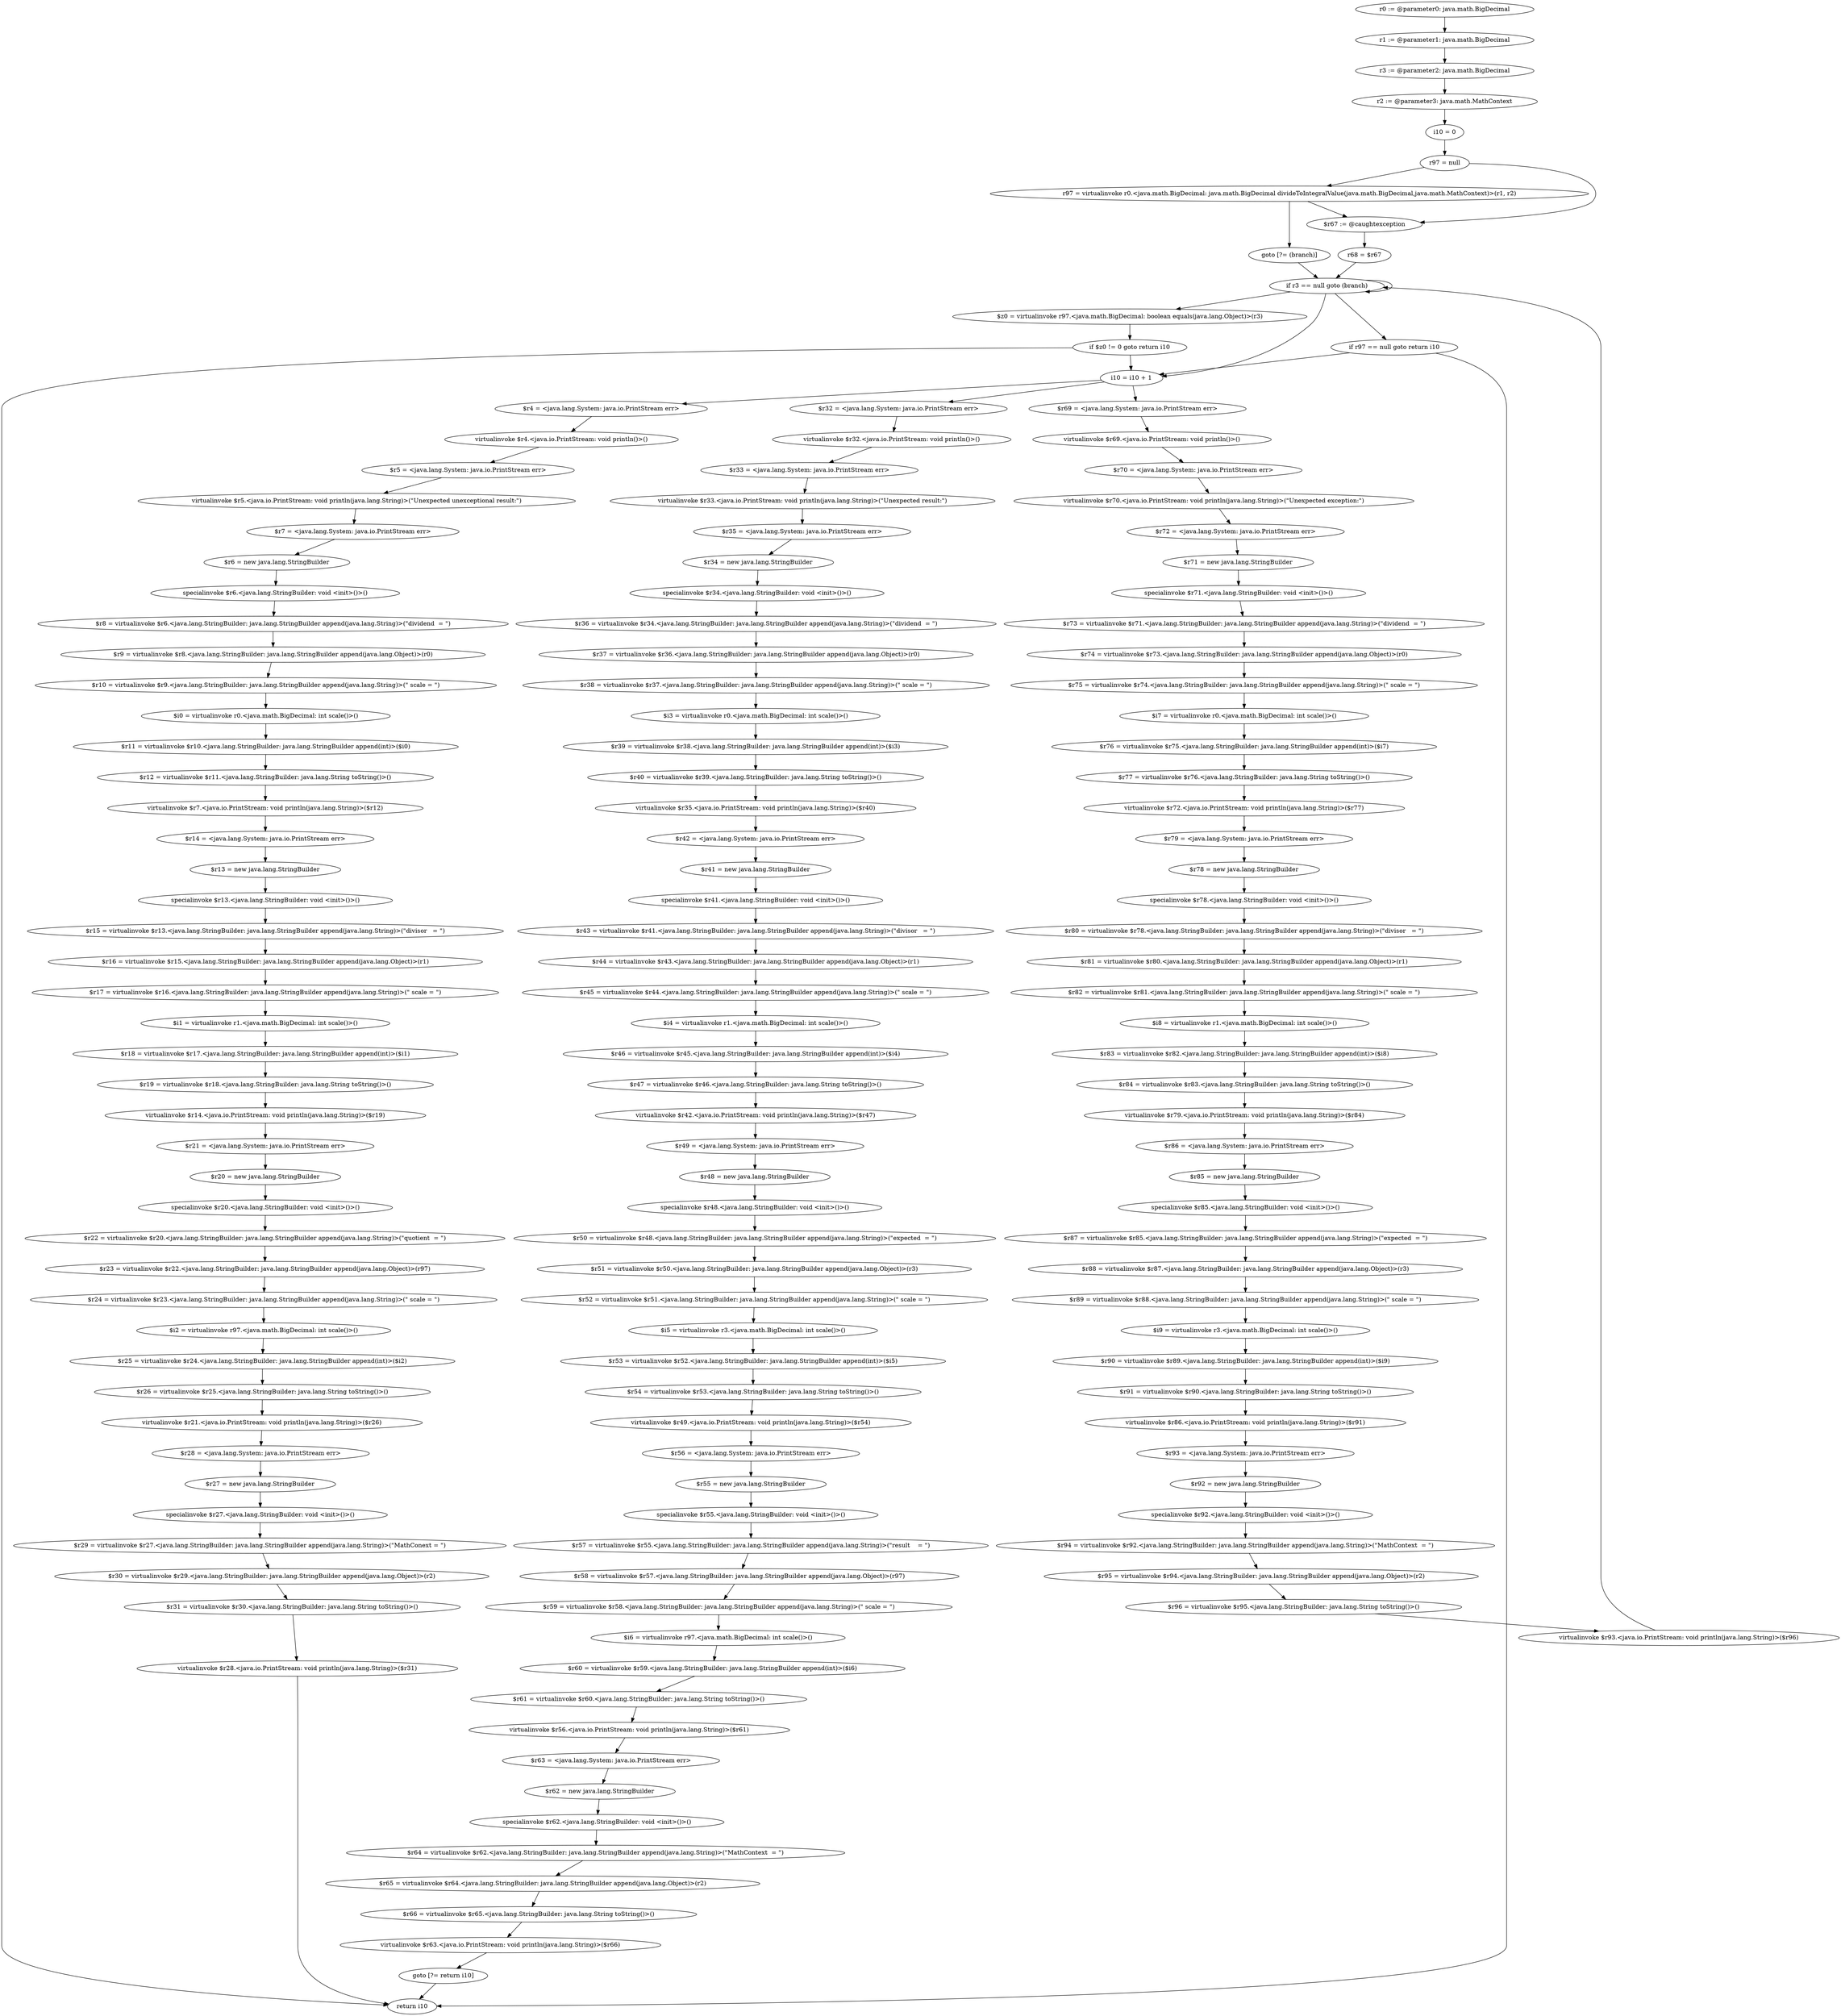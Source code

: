 digraph "unitGraph" {
    "r0 := @parameter0: java.math.BigDecimal"
    "r1 := @parameter1: java.math.BigDecimal"
    "r3 := @parameter2: java.math.BigDecimal"
    "r2 := @parameter3: java.math.MathContext"
    "i10 = 0"
    "r97 = null"
    "r97 = virtualinvoke r0.<java.math.BigDecimal: java.math.BigDecimal divideToIntegralValue(java.math.BigDecimal,java.math.MathContext)>(r1, r2)"
    "goto [?= (branch)]"
    "$r67 := @caughtexception"
    "r68 = $r67"
    "if r3 == null goto (branch)"
    "i10 = i10 + 1"
    "$r69 = <java.lang.System: java.io.PrintStream err>"
    "virtualinvoke $r69.<java.io.PrintStream: void println()>()"
    "$r70 = <java.lang.System: java.io.PrintStream err>"
    "virtualinvoke $r70.<java.io.PrintStream: void println(java.lang.String)>(\"Unexpected exception:\")"
    "$r72 = <java.lang.System: java.io.PrintStream err>"
    "$r71 = new java.lang.StringBuilder"
    "specialinvoke $r71.<java.lang.StringBuilder: void <init>()>()"
    "$r73 = virtualinvoke $r71.<java.lang.StringBuilder: java.lang.StringBuilder append(java.lang.String)>(\"dividend  = \")"
    "$r74 = virtualinvoke $r73.<java.lang.StringBuilder: java.lang.StringBuilder append(java.lang.Object)>(r0)"
    "$r75 = virtualinvoke $r74.<java.lang.StringBuilder: java.lang.StringBuilder append(java.lang.String)>(\" scale = \")"
    "$i7 = virtualinvoke r0.<java.math.BigDecimal: int scale()>()"
    "$r76 = virtualinvoke $r75.<java.lang.StringBuilder: java.lang.StringBuilder append(int)>($i7)"
    "$r77 = virtualinvoke $r76.<java.lang.StringBuilder: java.lang.String toString()>()"
    "virtualinvoke $r72.<java.io.PrintStream: void println(java.lang.String)>($r77)"
    "$r79 = <java.lang.System: java.io.PrintStream err>"
    "$r78 = new java.lang.StringBuilder"
    "specialinvoke $r78.<java.lang.StringBuilder: void <init>()>()"
    "$r80 = virtualinvoke $r78.<java.lang.StringBuilder: java.lang.StringBuilder append(java.lang.String)>(\"divisor   = \")"
    "$r81 = virtualinvoke $r80.<java.lang.StringBuilder: java.lang.StringBuilder append(java.lang.Object)>(r1)"
    "$r82 = virtualinvoke $r81.<java.lang.StringBuilder: java.lang.StringBuilder append(java.lang.String)>(\" scale = \")"
    "$i8 = virtualinvoke r1.<java.math.BigDecimal: int scale()>()"
    "$r83 = virtualinvoke $r82.<java.lang.StringBuilder: java.lang.StringBuilder append(int)>($i8)"
    "$r84 = virtualinvoke $r83.<java.lang.StringBuilder: java.lang.String toString()>()"
    "virtualinvoke $r79.<java.io.PrintStream: void println(java.lang.String)>($r84)"
    "$r86 = <java.lang.System: java.io.PrintStream err>"
    "$r85 = new java.lang.StringBuilder"
    "specialinvoke $r85.<java.lang.StringBuilder: void <init>()>()"
    "$r87 = virtualinvoke $r85.<java.lang.StringBuilder: java.lang.StringBuilder append(java.lang.String)>(\"expected  = \")"
    "$r88 = virtualinvoke $r87.<java.lang.StringBuilder: java.lang.StringBuilder append(java.lang.Object)>(r3)"
    "$r89 = virtualinvoke $r88.<java.lang.StringBuilder: java.lang.StringBuilder append(java.lang.String)>(\" scale = \")"
    "$i9 = virtualinvoke r3.<java.math.BigDecimal: int scale()>()"
    "$r90 = virtualinvoke $r89.<java.lang.StringBuilder: java.lang.StringBuilder append(int)>($i9)"
    "$r91 = virtualinvoke $r90.<java.lang.StringBuilder: java.lang.String toString()>()"
    "virtualinvoke $r86.<java.io.PrintStream: void println(java.lang.String)>($r91)"
    "$r93 = <java.lang.System: java.io.PrintStream err>"
    "$r92 = new java.lang.StringBuilder"
    "specialinvoke $r92.<java.lang.StringBuilder: void <init>()>()"
    "$r94 = virtualinvoke $r92.<java.lang.StringBuilder: java.lang.StringBuilder append(java.lang.String)>(\"MathContext  = \")"
    "$r95 = virtualinvoke $r94.<java.lang.StringBuilder: java.lang.StringBuilder append(java.lang.Object)>(r2)"
    "$r96 = virtualinvoke $r95.<java.lang.StringBuilder: java.lang.String toString()>()"
    "virtualinvoke $r93.<java.io.PrintStream: void println(java.lang.String)>($r96)"
    "$z0 = virtualinvoke r97.<java.math.BigDecimal: boolean equals(java.lang.Object)>(r3)"
    "if $z0 != 0 goto return i10"
    "$r32 = <java.lang.System: java.io.PrintStream err>"
    "virtualinvoke $r32.<java.io.PrintStream: void println()>()"
    "$r33 = <java.lang.System: java.io.PrintStream err>"
    "virtualinvoke $r33.<java.io.PrintStream: void println(java.lang.String)>(\"Unexpected result:\")"
    "$r35 = <java.lang.System: java.io.PrintStream err>"
    "$r34 = new java.lang.StringBuilder"
    "specialinvoke $r34.<java.lang.StringBuilder: void <init>()>()"
    "$r36 = virtualinvoke $r34.<java.lang.StringBuilder: java.lang.StringBuilder append(java.lang.String)>(\"dividend  = \")"
    "$r37 = virtualinvoke $r36.<java.lang.StringBuilder: java.lang.StringBuilder append(java.lang.Object)>(r0)"
    "$r38 = virtualinvoke $r37.<java.lang.StringBuilder: java.lang.StringBuilder append(java.lang.String)>(\" scale = \")"
    "$i3 = virtualinvoke r0.<java.math.BigDecimal: int scale()>()"
    "$r39 = virtualinvoke $r38.<java.lang.StringBuilder: java.lang.StringBuilder append(int)>($i3)"
    "$r40 = virtualinvoke $r39.<java.lang.StringBuilder: java.lang.String toString()>()"
    "virtualinvoke $r35.<java.io.PrintStream: void println(java.lang.String)>($r40)"
    "$r42 = <java.lang.System: java.io.PrintStream err>"
    "$r41 = new java.lang.StringBuilder"
    "specialinvoke $r41.<java.lang.StringBuilder: void <init>()>()"
    "$r43 = virtualinvoke $r41.<java.lang.StringBuilder: java.lang.StringBuilder append(java.lang.String)>(\"divisor   = \")"
    "$r44 = virtualinvoke $r43.<java.lang.StringBuilder: java.lang.StringBuilder append(java.lang.Object)>(r1)"
    "$r45 = virtualinvoke $r44.<java.lang.StringBuilder: java.lang.StringBuilder append(java.lang.String)>(\" scale = \")"
    "$i4 = virtualinvoke r1.<java.math.BigDecimal: int scale()>()"
    "$r46 = virtualinvoke $r45.<java.lang.StringBuilder: java.lang.StringBuilder append(int)>($i4)"
    "$r47 = virtualinvoke $r46.<java.lang.StringBuilder: java.lang.String toString()>()"
    "virtualinvoke $r42.<java.io.PrintStream: void println(java.lang.String)>($r47)"
    "$r49 = <java.lang.System: java.io.PrintStream err>"
    "$r48 = new java.lang.StringBuilder"
    "specialinvoke $r48.<java.lang.StringBuilder: void <init>()>()"
    "$r50 = virtualinvoke $r48.<java.lang.StringBuilder: java.lang.StringBuilder append(java.lang.String)>(\"expected  = \")"
    "$r51 = virtualinvoke $r50.<java.lang.StringBuilder: java.lang.StringBuilder append(java.lang.Object)>(r3)"
    "$r52 = virtualinvoke $r51.<java.lang.StringBuilder: java.lang.StringBuilder append(java.lang.String)>(\" scale = \")"
    "$i5 = virtualinvoke r3.<java.math.BigDecimal: int scale()>()"
    "$r53 = virtualinvoke $r52.<java.lang.StringBuilder: java.lang.StringBuilder append(int)>($i5)"
    "$r54 = virtualinvoke $r53.<java.lang.StringBuilder: java.lang.String toString()>()"
    "virtualinvoke $r49.<java.io.PrintStream: void println(java.lang.String)>($r54)"
    "$r56 = <java.lang.System: java.io.PrintStream err>"
    "$r55 = new java.lang.StringBuilder"
    "specialinvoke $r55.<java.lang.StringBuilder: void <init>()>()"
    "$r57 = virtualinvoke $r55.<java.lang.StringBuilder: java.lang.StringBuilder append(java.lang.String)>(\"result    = \")"
    "$r58 = virtualinvoke $r57.<java.lang.StringBuilder: java.lang.StringBuilder append(java.lang.Object)>(r97)"
    "$r59 = virtualinvoke $r58.<java.lang.StringBuilder: java.lang.StringBuilder append(java.lang.String)>(\" scale = \")"
    "$i6 = virtualinvoke r97.<java.math.BigDecimal: int scale()>()"
    "$r60 = virtualinvoke $r59.<java.lang.StringBuilder: java.lang.StringBuilder append(int)>($i6)"
    "$r61 = virtualinvoke $r60.<java.lang.StringBuilder: java.lang.String toString()>()"
    "virtualinvoke $r56.<java.io.PrintStream: void println(java.lang.String)>($r61)"
    "$r63 = <java.lang.System: java.io.PrintStream err>"
    "$r62 = new java.lang.StringBuilder"
    "specialinvoke $r62.<java.lang.StringBuilder: void <init>()>()"
    "$r64 = virtualinvoke $r62.<java.lang.StringBuilder: java.lang.StringBuilder append(java.lang.String)>(\"MathContext  = \")"
    "$r65 = virtualinvoke $r64.<java.lang.StringBuilder: java.lang.StringBuilder append(java.lang.Object)>(r2)"
    "$r66 = virtualinvoke $r65.<java.lang.StringBuilder: java.lang.String toString()>()"
    "virtualinvoke $r63.<java.io.PrintStream: void println(java.lang.String)>($r66)"
    "goto [?= return i10]"
    "if r97 == null goto return i10"
    "$r4 = <java.lang.System: java.io.PrintStream err>"
    "virtualinvoke $r4.<java.io.PrintStream: void println()>()"
    "$r5 = <java.lang.System: java.io.PrintStream err>"
    "virtualinvoke $r5.<java.io.PrintStream: void println(java.lang.String)>(\"Unexpected unexceptional result:\")"
    "$r7 = <java.lang.System: java.io.PrintStream err>"
    "$r6 = new java.lang.StringBuilder"
    "specialinvoke $r6.<java.lang.StringBuilder: void <init>()>()"
    "$r8 = virtualinvoke $r6.<java.lang.StringBuilder: java.lang.StringBuilder append(java.lang.String)>(\"dividend  = \")"
    "$r9 = virtualinvoke $r8.<java.lang.StringBuilder: java.lang.StringBuilder append(java.lang.Object)>(r0)"
    "$r10 = virtualinvoke $r9.<java.lang.StringBuilder: java.lang.StringBuilder append(java.lang.String)>(\" scale = \")"
    "$i0 = virtualinvoke r0.<java.math.BigDecimal: int scale()>()"
    "$r11 = virtualinvoke $r10.<java.lang.StringBuilder: java.lang.StringBuilder append(int)>($i0)"
    "$r12 = virtualinvoke $r11.<java.lang.StringBuilder: java.lang.String toString()>()"
    "virtualinvoke $r7.<java.io.PrintStream: void println(java.lang.String)>($r12)"
    "$r14 = <java.lang.System: java.io.PrintStream err>"
    "$r13 = new java.lang.StringBuilder"
    "specialinvoke $r13.<java.lang.StringBuilder: void <init>()>()"
    "$r15 = virtualinvoke $r13.<java.lang.StringBuilder: java.lang.StringBuilder append(java.lang.String)>(\"divisor   = \")"
    "$r16 = virtualinvoke $r15.<java.lang.StringBuilder: java.lang.StringBuilder append(java.lang.Object)>(r1)"
    "$r17 = virtualinvoke $r16.<java.lang.StringBuilder: java.lang.StringBuilder append(java.lang.String)>(\" scale = \")"
    "$i1 = virtualinvoke r1.<java.math.BigDecimal: int scale()>()"
    "$r18 = virtualinvoke $r17.<java.lang.StringBuilder: java.lang.StringBuilder append(int)>($i1)"
    "$r19 = virtualinvoke $r18.<java.lang.StringBuilder: java.lang.String toString()>()"
    "virtualinvoke $r14.<java.io.PrintStream: void println(java.lang.String)>($r19)"
    "$r21 = <java.lang.System: java.io.PrintStream err>"
    "$r20 = new java.lang.StringBuilder"
    "specialinvoke $r20.<java.lang.StringBuilder: void <init>()>()"
    "$r22 = virtualinvoke $r20.<java.lang.StringBuilder: java.lang.StringBuilder append(java.lang.String)>(\"quotient  = \")"
    "$r23 = virtualinvoke $r22.<java.lang.StringBuilder: java.lang.StringBuilder append(java.lang.Object)>(r97)"
    "$r24 = virtualinvoke $r23.<java.lang.StringBuilder: java.lang.StringBuilder append(java.lang.String)>(\" scale = \")"
    "$i2 = virtualinvoke r97.<java.math.BigDecimal: int scale()>()"
    "$r25 = virtualinvoke $r24.<java.lang.StringBuilder: java.lang.StringBuilder append(int)>($i2)"
    "$r26 = virtualinvoke $r25.<java.lang.StringBuilder: java.lang.String toString()>()"
    "virtualinvoke $r21.<java.io.PrintStream: void println(java.lang.String)>($r26)"
    "$r28 = <java.lang.System: java.io.PrintStream err>"
    "$r27 = new java.lang.StringBuilder"
    "specialinvoke $r27.<java.lang.StringBuilder: void <init>()>()"
    "$r29 = virtualinvoke $r27.<java.lang.StringBuilder: java.lang.StringBuilder append(java.lang.String)>(\"MathConext = \")"
    "$r30 = virtualinvoke $r29.<java.lang.StringBuilder: java.lang.StringBuilder append(java.lang.Object)>(r2)"
    "$r31 = virtualinvoke $r30.<java.lang.StringBuilder: java.lang.String toString()>()"
    "virtualinvoke $r28.<java.io.PrintStream: void println(java.lang.String)>($r31)"
    "return i10"
    "r0 := @parameter0: java.math.BigDecimal"->"r1 := @parameter1: java.math.BigDecimal";
    "r1 := @parameter1: java.math.BigDecimal"->"r3 := @parameter2: java.math.BigDecimal";
    "r3 := @parameter2: java.math.BigDecimal"->"r2 := @parameter3: java.math.MathContext";
    "r2 := @parameter3: java.math.MathContext"->"i10 = 0";
    "i10 = 0"->"r97 = null";
    "r97 = null"->"r97 = virtualinvoke r0.<java.math.BigDecimal: java.math.BigDecimal divideToIntegralValue(java.math.BigDecimal,java.math.MathContext)>(r1, r2)";
    "r97 = null"->"$r67 := @caughtexception";
    "r97 = virtualinvoke r0.<java.math.BigDecimal: java.math.BigDecimal divideToIntegralValue(java.math.BigDecimal,java.math.MathContext)>(r1, r2)"->"goto [?= (branch)]";
    "r97 = virtualinvoke r0.<java.math.BigDecimal: java.math.BigDecimal divideToIntegralValue(java.math.BigDecimal,java.math.MathContext)>(r1, r2)"->"$r67 := @caughtexception";
    "goto [?= (branch)]"->"if r3 == null goto (branch)";
    "$r67 := @caughtexception"->"r68 = $r67";
    "r68 = $r67"->"if r3 == null goto (branch)";
    "if r3 == null goto (branch)"->"i10 = i10 + 1";
    "if r3 == null goto (branch)"->"if r3 == null goto (branch)";
    "i10 = i10 + 1"->"$r69 = <java.lang.System: java.io.PrintStream err>";
    "$r69 = <java.lang.System: java.io.PrintStream err>"->"virtualinvoke $r69.<java.io.PrintStream: void println()>()";
    "virtualinvoke $r69.<java.io.PrintStream: void println()>()"->"$r70 = <java.lang.System: java.io.PrintStream err>";
    "$r70 = <java.lang.System: java.io.PrintStream err>"->"virtualinvoke $r70.<java.io.PrintStream: void println(java.lang.String)>(\"Unexpected exception:\")";
    "virtualinvoke $r70.<java.io.PrintStream: void println(java.lang.String)>(\"Unexpected exception:\")"->"$r72 = <java.lang.System: java.io.PrintStream err>";
    "$r72 = <java.lang.System: java.io.PrintStream err>"->"$r71 = new java.lang.StringBuilder";
    "$r71 = new java.lang.StringBuilder"->"specialinvoke $r71.<java.lang.StringBuilder: void <init>()>()";
    "specialinvoke $r71.<java.lang.StringBuilder: void <init>()>()"->"$r73 = virtualinvoke $r71.<java.lang.StringBuilder: java.lang.StringBuilder append(java.lang.String)>(\"dividend  = \")";
    "$r73 = virtualinvoke $r71.<java.lang.StringBuilder: java.lang.StringBuilder append(java.lang.String)>(\"dividend  = \")"->"$r74 = virtualinvoke $r73.<java.lang.StringBuilder: java.lang.StringBuilder append(java.lang.Object)>(r0)";
    "$r74 = virtualinvoke $r73.<java.lang.StringBuilder: java.lang.StringBuilder append(java.lang.Object)>(r0)"->"$r75 = virtualinvoke $r74.<java.lang.StringBuilder: java.lang.StringBuilder append(java.lang.String)>(\" scale = \")";
    "$r75 = virtualinvoke $r74.<java.lang.StringBuilder: java.lang.StringBuilder append(java.lang.String)>(\" scale = \")"->"$i7 = virtualinvoke r0.<java.math.BigDecimal: int scale()>()";
    "$i7 = virtualinvoke r0.<java.math.BigDecimal: int scale()>()"->"$r76 = virtualinvoke $r75.<java.lang.StringBuilder: java.lang.StringBuilder append(int)>($i7)";
    "$r76 = virtualinvoke $r75.<java.lang.StringBuilder: java.lang.StringBuilder append(int)>($i7)"->"$r77 = virtualinvoke $r76.<java.lang.StringBuilder: java.lang.String toString()>()";
    "$r77 = virtualinvoke $r76.<java.lang.StringBuilder: java.lang.String toString()>()"->"virtualinvoke $r72.<java.io.PrintStream: void println(java.lang.String)>($r77)";
    "virtualinvoke $r72.<java.io.PrintStream: void println(java.lang.String)>($r77)"->"$r79 = <java.lang.System: java.io.PrintStream err>";
    "$r79 = <java.lang.System: java.io.PrintStream err>"->"$r78 = new java.lang.StringBuilder";
    "$r78 = new java.lang.StringBuilder"->"specialinvoke $r78.<java.lang.StringBuilder: void <init>()>()";
    "specialinvoke $r78.<java.lang.StringBuilder: void <init>()>()"->"$r80 = virtualinvoke $r78.<java.lang.StringBuilder: java.lang.StringBuilder append(java.lang.String)>(\"divisor   = \")";
    "$r80 = virtualinvoke $r78.<java.lang.StringBuilder: java.lang.StringBuilder append(java.lang.String)>(\"divisor   = \")"->"$r81 = virtualinvoke $r80.<java.lang.StringBuilder: java.lang.StringBuilder append(java.lang.Object)>(r1)";
    "$r81 = virtualinvoke $r80.<java.lang.StringBuilder: java.lang.StringBuilder append(java.lang.Object)>(r1)"->"$r82 = virtualinvoke $r81.<java.lang.StringBuilder: java.lang.StringBuilder append(java.lang.String)>(\" scale = \")";
    "$r82 = virtualinvoke $r81.<java.lang.StringBuilder: java.lang.StringBuilder append(java.lang.String)>(\" scale = \")"->"$i8 = virtualinvoke r1.<java.math.BigDecimal: int scale()>()";
    "$i8 = virtualinvoke r1.<java.math.BigDecimal: int scale()>()"->"$r83 = virtualinvoke $r82.<java.lang.StringBuilder: java.lang.StringBuilder append(int)>($i8)";
    "$r83 = virtualinvoke $r82.<java.lang.StringBuilder: java.lang.StringBuilder append(int)>($i8)"->"$r84 = virtualinvoke $r83.<java.lang.StringBuilder: java.lang.String toString()>()";
    "$r84 = virtualinvoke $r83.<java.lang.StringBuilder: java.lang.String toString()>()"->"virtualinvoke $r79.<java.io.PrintStream: void println(java.lang.String)>($r84)";
    "virtualinvoke $r79.<java.io.PrintStream: void println(java.lang.String)>($r84)"->"$r86 = <java.lang.System: java.io.PrintStream err>";
    "$r86 = <java.lang.System: java.io.PrintStream err>"->"$r85 = new java.lang.StringBuilder";
    "$r85 = new java.lang.StringBuilder"->"specialinvoke $r85.<java.lang.StringBuilder: void <init>()>()";
    "specialinvoke $r85.<java.lang.StringBuilder: void <init>()>()"->"$r87 = virtualinvoke $r85.<java.lang.StringBuilder: java.lang.StringBuilder append(java.lang.String)>(\"expected  = \")";
    "$r87 = virtualinvoke $r85.<java.lang.StringBuilder: java.lang.StringBuilder append(java.lang.String)>(\"expected  = \")"->"$r88 = virtualinvoke $r87.<java.lang.StringBuilder: java.lang.StringBuilder append(java.lang.Object)>(r3)";
    "$r88 = virtualinvoke $r87.<java.lang.StringBuilder: java.lang.StringBuilder append(java.lang.Object)>(r3)"->"$r89 = virtualinvoke $r88.<java.lang.StringBuilder: java.lang.StringBuilder append(java.lang.String)>(\" scale = \")";
    "$r89 = virtualinvoke $r88.<java.lang.StringBuilder: java.lang.StringBuilder append(java.lang.String)>(\" scale = \")"->"$i9 = virtualinvoke r3.<java.math.BigDecimal: int scale()>()";
    "$i9 = virtualinvoke r3.<java.math.BigDecimal: int scale()>()"->"$r90 = virtualinvoke $r89.<java.lang.StringBuilder: java.lang.StringBuilder append(int)>($i9)";
    "$r90 = virtualinvoke $r89.<java.lang.StringBuilder: java.lang.StringBuilder append(int)>($i9)"->"$r91 = virtualinvoke $r90.<java.lang.StringBuilder: java.lang.String toString()>()";
    "$r91 = virtualinvoke $r90.<java.lang.StringBuilder: java.lang.String toString()>()"->"virtualinvoke $r86.<java.io.PrintStream: void println(java.lang.String)>($r91)";
    "virtualinvoke $r86.<java.io.PrintStream: void println(java.lang.String)>($r91)"->"$r93 = <java.lang.System: java.io.PrintStream err>";
    "$r93 = <java.lang.System: java.io.PrintStream err>"->"$r92 = new java.lang.StringBuilder";
    "$r92 = new java.lang.StringBuilder"->"specialinvoke $r92.<java.lang.StringBuilder: void <init>()>()";
    "specialinvoke $r92.<java.lang.StringBuilder: void <init>()>()"->"$r94 = virtualinvoke $r92.<java.lang.StringBuilder: java.lang.StringBuilder append(java.lang.String)>(\"MathContext  = \")";
    "$r94 = virtualinvoke $r92.<java.lang.StringBuilder: java.lang.StringBuilder append(java.lang.String)>(\"MathContext  = \")"->"$r95 = virtualinvoke $r94.<java.lang.StringBuilder: java.lang.StringBuilder append(java.lang.Object)>(r2)";
    "$r95 = virtualinvoke $r94.<java.lang.StringBuilder: java.lang.StringBuilder append(java.lang.Object)>(r2)"->"$r96 = virtualinvoke $r95.<java.lang.StringBuilder: java.lang.String toString()>()";
    "$r96 = virtualinvoke $r95.<java.lang.StringBuilder: java.lang.String toString()>()"->"virtualinvoke $r93.<java.io.PrintStream: void println(java.lang.String)>($r96)";
    "virtualinvoke $r93.<java.io.PrintStream: void println(java.lang.String)>($r96)"->"if r3 == null goto (branch)";
    "if r3 == null goto (branch)"->"$z0 = virtualinvoke r97.<java.math.BigDecimal: boolean equals(java.lang.Object)>(r3)";
    "if r3 == null goto (branch)"->"if r97 == null goto return i10";
    "$z0 = virtualinvoke r97.<java.math.BigDecimal: boolean equals(java.lang.Object)>(r3)"->"if $z0 != 0 goto return i10";
    "if $z0 != 0 goto return i10"->"i10 = i10 + 1";
    "if $z0 != 0 goto return i10"->"return i10";
    "i10 = i10 + 1"->"$r32 = <java.lang.System: java.io.PrintStream err>";
    "$r32 = <java.lang.System: java.io.PrintStream err>"->"virtualinvoke $r32.<java.io.PrintStream: void println()>()";
    "virtualinvoke $r32.<java.io.PrintStream: void println()>()"->"$r33 = <java.lang.System: java.io.PrintStream err>";
    "$r33 = <java.lang.System: java.io.PrintStream err>"->"virtualinvoke $r33.<java.io.PrintStream: void println(java.lang.String)>(\"Unexpected result:\")";
    "virtualinvoke $r33.<java.io.PrintStream: void println(java.lang.String)>(\"Unexpected result:\")"->"$r35 = <java.lang.System: java.io.PrintStream err>";
    "$r35 = <java.lang.System: java.io.PrintStream err>"->"$r34 = new java.lang.StringBuilder";
    "$r34 = new java.lang.StringBuilder"->"specialinvoke $r34.<java.lang.StringBuilder: void <init>()>()";
    "specialinvoke $r34.<java.lang.StringBuilder: void <init>()>()"->"$r36 = virtualinvoke $r34.<java.lang.StringBuilder: java.lang.StringBuilder append(java.lang.String)>(\"dividend  = \")";
    "$r36 = virtualinvoke $r34.<java.lang.StringBuilder: java.lang.StringBuilder append(java.lang.String)>(\"dividend  = \")"->"$r37 = virtualinvoke $r36.<java.lang.StringBuilder: java.lang.StringBuilder append(java.lang.Object)>(r0)";
    "$r37 = virtualinvoke $r36.<java.lang.StringBuilder: java.lang.StringBuilder append(java.lang.Object)>(r0)"->"$r38 = virtualinvoke $r37.<java.lang.StringBuilder: java.lang.StringBuilder append(java.lang.String)>(\" scale = \")";
    "$r38 = virtualinvoke $r37.<java.lang.StringBuilder: java.lang.StringBuilder append(java.lang.String)>(\" scale = \")"->"$i3 = virtualinvoke r0.<java.math.BigDecimal: int scale()>()";
    "$i3 = virtualinvoke r0.<java.math.BigDecimal: int scale()>()"->"$r39 = virtualinvoke $r38.<java.lang.StringBuilder: java.lang.StringBuilder append(int)>($i3)";
    "$r39 = virtualinvoke $r38.<java.lang.StringBuilder: java.lang.StringBuilder append(int)>($i3)"->"$r40 = virtualinvoke $r39.<java.lang.StringBuilder: java.lang.String toString()>()";
    "$r40 = virtualinvoke $r39.<java.lang.StringBuilder: java.lang.String toString()>()"->"virtualinvoke $r35.<java.io.PrintStream: void println(java.lang.String)>($r40)";
    "virtualinvoke $r35.<java.io.PrintStream: void println(java.lang.String)>($r40)"->"$r42 = <java.lang.System: java.io.PrintStream err>";
    "$r42 = <java.lang.System: java.io.PrintStream err>"->"$r41 = new java.lang.StringBuilder";
    "$r41 = new java.lang.StringBuilder"->"specialinvoke $r41.<java.lang.StringBuilder: void <init>()>()";
    "specialinvoke $r41.<java.lang.StringBuilder: void <init>()>()"->"$r43 = virtualinvoke $r41.<java.lang.StringBuilder: java.lang.StringBuilder append(java.lang.String)>(\"divisor   = \")";
    "$r43 = virtualinvoke $r41.<java.lang.StringBuilder: java.lang.StringBuilder append(java.lang.String)>(\"divisor   = \")"->"$r44 = virtualinvoke $r43.<java.lang.StringBuilder: java.lang.StringBuilder append(java.lang.Object)>(r1)";
    "$r44 = virtualinvoke $r43.<java.lang.StringBuilder: java.lang.StringBuilder append(java.lang.Object)>(r1)"->"$r45 = virtualinvoke $r44.<java.lang.StringBuilder: java.lang.StringBuilder append(java.lang.String)>(\" scale = \")";
    "$r45 = virtualinvoke $r44.<java.lang.StringBuilder: java.lang.StringBuilder append(java.lang.String)>(\" scale = \")"->"$i4 = virtualinvoke r1.<java.math.BigDecimal: int scale()>()";
    "$i4 = virtualinvoke r1.<java.math.BigDecimal: int scale()>()"->"$r46 = virtualinvoke $r45.<java.lang.StringBuilder: java.lang.StringBuilder append(int)>($i4)";
    "$r46 = virtualinvoke $r45.<java.lang.StringBuilder: java.lang.StringBuilder append(int)>($i4)"->"$r47 = virtualinvoke $r46.<java.lang.StringBuilder: java.lang.String toString()>()";
    "$r47 = virtualinvoke $r46.<java.lang.StringBuilder: java.lang.String toString()>()"->"virtualinvoke $r42.<java.io.PrintStream: void println(java.lang.String)>($r47)";
    "virtualinvoke $r42.<java.io.PrintStream: void println(java.lang.String)>($r47)"->"$r49 = <java.lang.System: java.io.PrintStream err>";
    "$r49 = <java.lang.System: java.io.PrintStream err>"->"$r48 = new java.lang.StringBuilder";
    "$r48 = new java.lang.StringBuilder"->"specialinvoke $r48.<java.lang.StringBuilder: void <init>()>()";
    "specialinvoke $r48.<java.lang.StringBuilder: void <init>()>()"->"$r50 = virtualinvoke $r48.<java.lang.StringBuilder: java.lang.StringBuilder append(java.lang.String)>(\"expected  = \")";
    "$r50 = virtualinvoke $r48.<java.lang.StringBuilder: java.lang.StringBuilder append(java.lang.String)>(\"expected  = \")"->"$r51 = virtualinvoke $r50.<java.lang.StringBuilder: java.lang.StringBuilder append(java.lang.Object)>(r3)";
    "$r51 = virtualinvoke $r50.<java.lang.StringBuilder: java.lang.StringBuilder append(java.lang.Object)>(r3)"->"$r52 = virtualinvoke $r51.<java.lang.StringBuilder: java.lang.StringBuilder append(java.lang.String)>(\" scale = \")";
    "$r52 = virtualinvoke $r51.<java.lang.StringBuilder: java.lang.StringBuilder append(java.lang.String)>(\" scale = \")"->"$i5 = virtualinvoke r3.<java.math.BigDecimal: int scale()>()";
    "$i5 = virtualinvoke r3.<java.math.BigDecimal: int scale()>()"->"$r53 = virtualinvoke $r52.<java.lang.StringBuilder: java.lang.StringBuilder append(int)>($i5)";
    "$r53 = virtualinvoke $r52.<java.lang.StringBuilder: java.lang.StringBuilder append(int)>($i5)"->"$r54 = virtualinvoke $r53.<java.lang.StringBuilder: java.lang.String toString()>()";
    "$r54 = virtualinvoke $r53.<java.lang.StringBuilder: java.lang.String toString()>()"->"virtualinvoke $r49.<java.io.PrintStream: void println(java.lang.String)>($r54)";
    "virtualinvoke $r49.<java.io.PrintStream: void println(java.lang.String)>($r54)"->"$r56 = <java.lang.System: java.io.PrintStream err>";
    "$r56 = <java.lang.System: java.io.PrintStream err>"->"$r55 = new java.lang.StringBuilder";
    "$r55 = new java.lang.StringBuilder"->"specialinvoke $r55.<java.lang.StringBuilder: void <init>()>()";
    "specialinvoke $r55.<java.lang.StringBuilder: void <init>()>()"->"$r57 = virtualinvoke $r55.<java.lang.StringBuilder: java.lang.StringBuilder append(java.lang.String)>(\"result    = \")";
    "$r57 = virtualinvoke $r55.<java.lang.StringBuilder: java.lang.StringBuilder append(java.lang.String)>(\"result    = \")"->"$r58 = virtualinvoke $r57.<java.lang.StringBuilder: java.lang.StringBuilder append(java.lang.Object)>(r97)";
    "$r58 = virtualinvoke $r57.<java.lang.StringBuilder: java.lang.StringBuilder append(java.lang.Object)>(r97)"->"$r59 = virtualinvoke $r58.<java.lang.StringBuilder: java.lang.StringBuilder append(java.lang.String)>(\" scale = \")";
    "$r59 = virtualinvoke $r58.<java.lang.StringBuilder: java.lang.StringBuilder append(java.lang.String)>(\" scale = \")"->"$i6 = virtualinvoke r97.<java.math.BigDecimal: int scale()>()";
    "$i6 = virtualinvoke r97.<java.math.BigDecimal: int scale()>()"->"$r60 = virtualinvoke $r59.<java.lang.StringBuilder: java.lang.StringBuilder append(int)>($i6)";
    "$r60 = virtualinvoke $r59.<java.lang.StringBuilder: java.lang.StringBuilder append(int)>($i6)"->"$r61 = virtualinvoke $r60.<java.lang.StringBuilder: java.lang.String toString()>()";
    "$r61 = virtualinvoke $r60.<java.lang.StringBuilder: java.lang.String toString()>()"->"virtualinvoke $r56.<java.io.PrintStream: void println(java.lang.String)>($r61)";
    "virtualinvoke $r56.<java.io.PrintStream: void println(java.lang.String)>($r61)"->"$r63 = <java.lang.System: java.io.PrintStream err>";
    "$r63 = <java.lang.System: java.io.PrintStream err>"->"$r62 = new java.lang.StringBuilder";
    "$r62 = new java.lang.StringBuilder"->"specialinvoke $r62.<java.lang.StringBuilder: void <init>()>()";
    "specialinvoke $r62.<java.lang.StringBuilder: void <init>()>()"->"$r64 = virtualinvoke $r62.<java.lang.StringBuilder: java.lang.StringBuilder append(java.lang.String)>(\"MathContext  = \")";
    "$r64 = virtualinvoke $r62.<java.lang.StringBuilder: java.lang.StringBuilder append(java.lang.String)>(\"MathContext  = \")"->"$r65 = virtualinvoke $r64.<java.lang.StringBuilder: java.lang.StringBuilder append(java.lang.Object)>(r2)";
    "$r65 = virtualinvoke $r64.<java.lang.StringBuilder: java.lang.StringBuilder append(java.lang.Object)>(r2)"->"$r66 = virtualinvoke $r65.<java.lang.StringBuilder: java.lang.String toString()>()";
    "$r66 = virtualinvoke $r65.<java.lang.StringBuilder: java.lang.String toString()>()"->"virtualinvoke $r63.<java.io.PrintStream: void println(java.lang.String)>($r66)";
    "virtualinvoke $r63.<java.io.PrintStream: void println(java.lang.String)>($r66)"->"goto [?= return i10]";
    "goto [?= return i10]"->"return i10";
    "if r97 == null goto return i10"->"i10 = i10 + 1";
    "if r97 == null goto return i10"->"return i10";
    "i10 = i10 + 1"->"$r4 = <java.lang.System: java.io.PrintStream err>";
    "$r4 = <java.lang.System: java.io.PrintStream err>"->"virtualinvoke $r4.<java.io.PrintStream: void println()>()";
    "virtualinvoke $r4.<java.io.PrintStream: void println()>()"->"$r5 = <java.lang.System: java.io.PrintStream err>";
    "$r5 = <java.lang.System: java.io.PrintStream err>"->"virtualinvoke $r5.<java.io.PrintStream: void println(java.lang.String)>(\"Unexpected unexceptional result:\")";
    "virtualinvoke $r5.<java.io.PrintStream: void println(java.lang.String)>(\"Unexpected unexceptional result:\")"->"$r7 = <java.lang.System: java.io.PrintStream err>";
    "$r7 = <java.lang.System: java.io.PrintStream err>"->"$r6 = new java.lang.StringBuilder";
    "$r6 = new java.lang.StringBuilder"->"specialinvoke $r6.<java.lang.StringBuilder: void <init>()>()";
    "specialinvoke $r6.<java.lang.StringBuilder: void <init>()>()"->"$r8 = virtualinvoke $r6.<java.lang.StringBuilder: java.lang.StringBuilder append(java.lang.String)>(\"dividend  = \")";
    "$r8 = virtualinvoke $r6.<java.lang.StringBuilder: java.lang.StringBuilder append(java.lang.String)>(\"dividend  = \")"->"$r9 = virtualinvoke $r8.<java.lang.StringBuilder: java.lang.StringBuilder append(java.lang.Object)>(r0)";
    "$r9 = virtualinvoke $r8.<java.lang.StringBuilder: java.lang.StringBuilder append(java.lang.Object)>(r0)"->"$r10 = virtualinvoke $r9.<java.lang.StringBuilder: java.lang.StringBuilder append(java.lang.String)>(\" scale = \")";
    "$r10 = virtualinvoke $r9.<java.lang.StringBuilder: java.lang.StringBuilder append(java.lang.String)>(\" scale = \")"->"$i0 = virtualinvoke r0.<java.math.BigDecimal: int scale()>()";
    "$i0 = virtualinvoke r0.<java.math.BigDecimal: int scale()>()"->"$r11 = virtualinvoke $r10.<java.lang.StringBuilder: java.lang.StringBuilder append(int)>($i0)";
    "$r11 = virtualinvoke $r10.<java.lang.StringBuilder: java.lang.StringBuilder append(int)>($i0)"->"$r12 = virtualinvoke $r11.<java.lang.StringBuilder: java.lang.String toString()>()";
    "$r12 = virtualinvoke $r11.<java.lang.StringBuilder: java.lang.String toString()>()"->"virtualinvoke $r7.<java.io.PrintStream: void println(java.lang.String)>($r12)";
    "virtualinvoke $r7.<java.io.PrintStream: void println(java.lang.String)>($r12)"->"$r14 = <java.lang.System: java.io.PrintStream err>";
    "$r14 = <java.lang.System: java.io.PrintStream err>"->"$r13 = new java.lang.StringBuilder";
    "$r13 = new java.lang.StringBuilder"->"specialinvoke $r13.<java.lang.StringBuilder: void <init>()>()";
    "specialinvoke $r13.<java.lang.StringBuilder: void <init>()>()"->"$r15 = virtualinvoke $r13.<java.lang.StringBuilder: java.lang.StringBuilder append(java.lang.String)>(\"divisor   = \")";
    "$r15 = virtualinvoke $r13.<java.lang.StringBuilder: java.lang.StringBuilder append(java.lang.String)>(\"divisor   = \")"->"$r16 = virtualinvoke $r15.<java.lang.StringBuilder: java.lang.StringBuilder append(java.lang.Object)>(r1)";
    "$r16 = virtualinvoke $r15.<java.lang.StringBuilder: java.lang.StringBuilder append(java.lang.Object)>(r1)"->"$r17 = virtualinvoke $r16.<java.lang.StringBuilder: java.lang.StringBuilder append(java.lang.String)>(\" scale = \")";
    "$r17 = virtualinvoke $r16.<java.lang.StringBuilder: java.lang.StringBuilder append(java.lang.String)>(\" scale = \")"->"$i1 = virtualinvoke r1.<java.math.BigDecimal: int scale()>()";
    "$i1 = virtualinvoke r1.<java.math.BigDecimal: int scale()>()"->"$r18 = virtualinvoke $r17.<java.lang.StringBuilder: java.lang.StringBuilder append(int)>($i1)";
    "$r18 = virtualinvoke $r17.<java.lang.StringBuilder: java.lang.StringBuilder append(int)>($i1)"->"$r19 = virtualinvoke $r18.<java.lang.StringBuilder: java.lang.String toString()>()";
    "$r19 = virtualinvoke $r18.<java.lang.StringBuilder: java.lang.String toString()>()"->"virtualinvoke $r14.<java.io.PrintStream: void println(java.lang.String)>($r19)";
    "virtualinvoke $r14.<java.io.PrintStream: void println(java.lang.String)>($r19)"->"$r21 = <java.lang.System: java.io.PrintStream err>";
    "$r21 = <java.lang.System: java.io.PrintStream err>"->"$r20 = new java.lang.StringBuilder";
    "$r20 = new java.lang.StringBuilder"->"specialinvoke $r20.<java.lang.StringBuilder: void <init>()>()";
    "specialinvoke $r20.<java.lang.StringBuilder: void <init>()>()"->"$r22 = virtualinvoke $r20.<java.lang.StringBuilder: java.lang.StringBuilder append(java.lang.String)>(\"quotient  = \")";
    "$r22 = virtualinvoke $r20.<java.lang.StringBuilder: java.lang.StringBuilder append(java.lang.String)>(\"quotient  = \")"->"$r23 = virtualinvoke $r22.<java.lang.StringBuilder: java.lang.StringBuilder append(java.lang.Object)>(r97)";
    "$r23 = virtualinvoke $r22.<java.lang.StringBuilder: java.lang.StringBuilder append(java.lang.Object)>(r97)"->"$r24 = virtualinvoke $r23.<java.lang.StringBuilder: java.lang.StringBuilder append(java.lang.String)>(\" scale = \")";
    "$r24 = virtualinvoke $r23.<java.lang.StringBuilder: java.lang.StringBuilder append(java.lang.String)>(\" scale = \")"->"$i2 = virtualinvoke r97.<java.math.BigDecimal: int scale()>()";
    "$i2 = virtualinvoke r97.<java.math.BigDecimal: int scale()>()"->"$r25 = virtualinvoke $r24.<java.lang.StringBuilder: java.lang.StringBuilder append(int)>($i2)";
    "$r25 = virtualinvoke $r24.<java.lang.StringBuilder: java.lang.StringBuilder append(int)>($i2)"->"$r26 = virtualinvoke $r25.<java.lang.StringBuilder: java.lang.String toString()>()";
    "$r26 = virtualinvoke $r25.<java.lang.StringBuilder: java.lang.String toString()>()"->"virtualinvoke $r21.<java.io.PrintStream: void println(java.lang.String)>($r26)";
    "virtualinvoke $r21.<java.io.PrintStream: void println(java.lang.String)>($r26)"->"$r28 = <java.lang.System: java.io.PrintStream err>";
    "$r28 = <java.lang.System: java.io.PrintStream err>"->"$r27 = new java.lang.StringBuilder";
    "$r27 = new java.lang.StringBuilder"->"specialinvoke $r27.<java.lang.StringBuilder: void <init>()>()";
    "specialinvoke $r27.<java.lang.StringBuilder: void <init>()>()"->"$r29 = virtualinvoke $r27.<java.lang.StringBuilder: java.lang.StringBuilder append(java.lang.String)>(\"MathConext = \")";
    "$r29 = virtualinvoke $r27.<java.lang.StringBuilder: java.lang.StringBuilder append(java.lang.String)>(\"MathConext = \")"->"$r30 = virtualinvoke $r29.<java.lang.StringBuilder: java.lang.StringBuilder append(java.lang.Object)>(r2)";
    "$r30 = virtualinvoke $r29.<java.lang.StringBuilder: java.lang.StringBuilder append(java.lang.Object)>(r2)"->"$r31 = virtualinvoke $r30.<java.lang.StringBuilder: java.lang.String toString()>()";
    "$r31 = virtualinvoke $r30.<java.lang.StringBuilder: java.lang.String toString()>()"->"virtualinvoke $r28.<java.io.PrintStream: void println(java.lang.String)>($r31)";
    "virtualinvoke $r28.<java.io.PrintStream: void println(java.lang.String)>($r31)"->"return i10";
}
